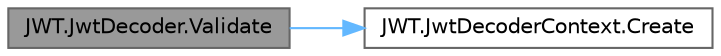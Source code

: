 digraph "JWT.JwtDecoder.Validate"
{
 // LATEX_PDF_SIZE
  bgcolor="transparent";
  edge [fontname=Helvetica,fontsize=10,labelfontname=Helvetica,labelfontsize=10];
  node [fontname=Helvetica,fontsize=10,shape=box,height=0.2,width=0.4];
  rankdir="LR";
  Node1 [id="Node000001",label="JWT.JwtDecoder.Validate",height=0.2,width=0.4,color="gray40", fillcolor="grey60", style="filled", fontcolor="black",tooltip="Prepares data before calling IJwtValidator"];
  Node1 -> Node2 [id="edge1_Node000001_Node000002",color="steelblue1",style="solid",tooltip=" "];
  Node2 [id="Node000002",label="JWT.JwtDecoderContext.Create",height=0.2,width=0.4,color="grey40", fillcolor="white", style="filled",URL="$class_j_w_t_1_1_jwt_decoder_context.html#ac42b128e3f1a39a6ab6da27738ad7c65",tooltip=" "];
}

